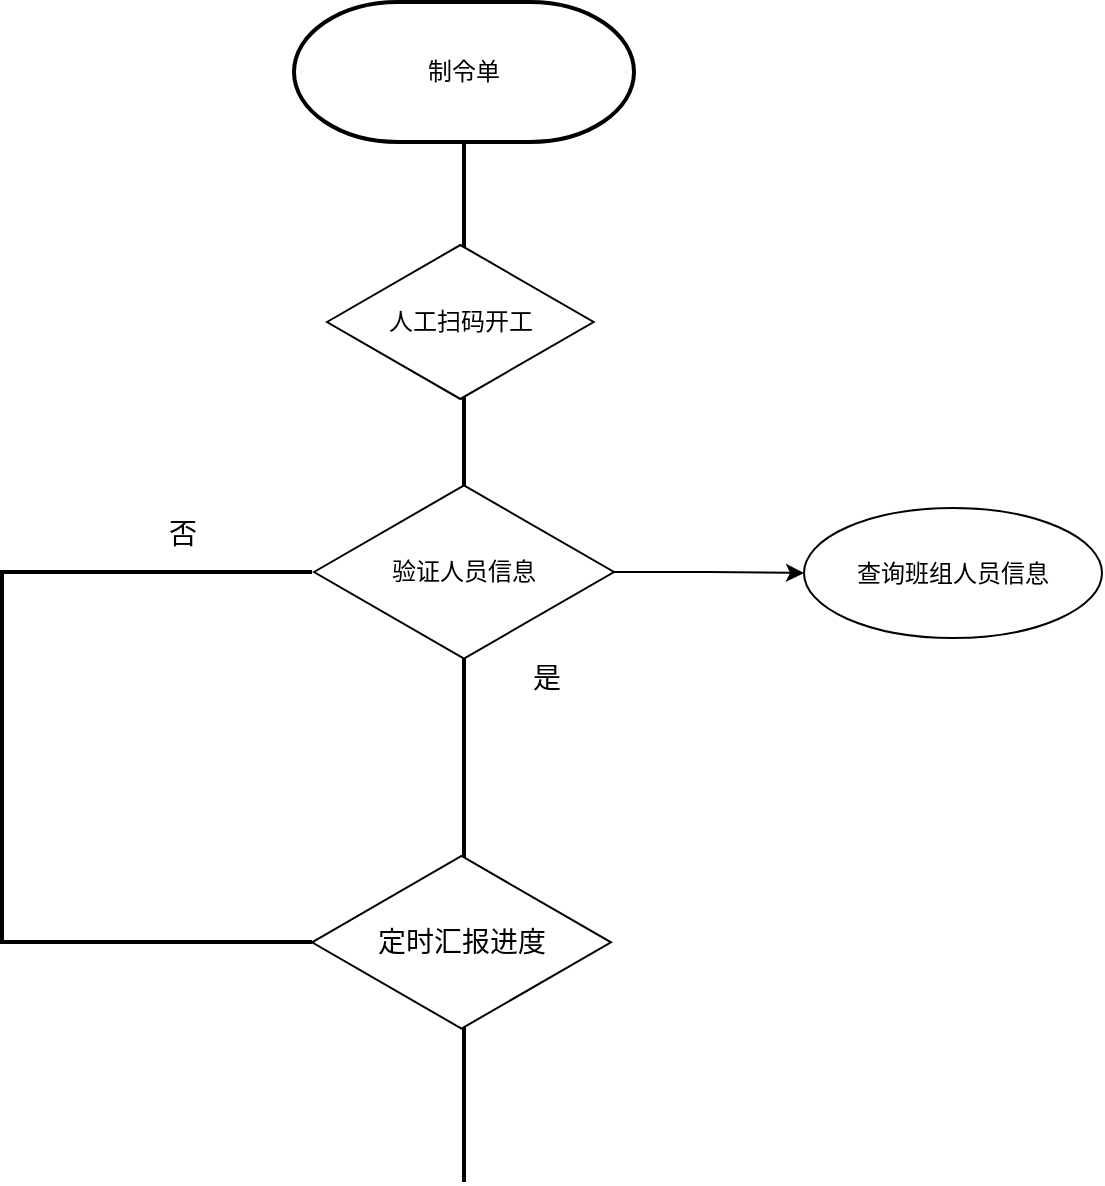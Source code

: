 <mxfile version="20.0.4" type="github">
  <diagram id="-Thg3NojDzIJrcwwlIQT" name="第 1 页">
    <mxGraphModel dx="1673" dy="925" grid="1" gridSize="10" guides="1" tooltips="1" connect="1" arrows="1" fold="1" page="1" pageScale="1" pageWidth="1654" pageHeight="2336" math="0" shadow="0">
      <root>
        <mxCell id="0" />
        <mxCell id="1" parent="0" />
        <mxCell id="zCkPLSWbQm5JxwFreFaJ-27" value="制令单" style="strokeWidth=2;html=1;shape=mxgraph.flowchart.terminator;whiteSpace=wrap;" vertex="1" parent="1">
          <mxGeometry x="636" y="160" width="170" height="70" as="geometry" />
        </mxCell>
        <mxCell id="zCkPLSWbQm5JxwFreFaJ-36" value="" style="line;strokeWidth=2;direction=south;html=1;" vertex="1" parent="1">
          <mxGeometry x="716" y="230" width="10" height="520" as="geometry" />
        </mxCell>
        <mxCell id="zCkPLSWbQm5JxwFreFaJ-31" value="人工扫码开工" style="html=1;whiteSpace=wrap;aspect=fixed;shape=isoRectangle;" vertex="1" parent="1">
          <mxGeometry x="652.5" y="280" width="133.33" height="80" as="geometry" />
        </mxCell>
        <mxCell id="zCkPLSWbQm5JxwFreFaJ-53" value="" style="edgeStyle=orthogonalEdgeStyle;rounded=0;orthogonalLoop=1;jettySize=auto;html=1;fontSize=145;" edge="1" parent="1" source="zCkPLSWbQm5JxwFreFaJ-44" target="zCkPLSWbQm5JxwFreFaJ-52">
          <mxGeometry relative="1" as="geometry" />
        </mxCell>
        <mxCell id="zCkPLSWbQm5JxwFreFaJ-44" value="验证人员信息" style="html=1;whiteSpace=wrap;aspect=fixed;shape=isoRectangle;" vertex="1" parent="1">
          <mxGeometry x="646" y="400" width="150" height="90" as="geometry" />
        </mxCell>
        <mxCell id="zCkPLSWbQm5JxwFreFaJ-48" value="" style="strokeWidth=2;html=1;shape=mxgraph.flowchart.annotation_1;align=left;pointerEvents=1;" vertex="1" parent="1">
          <mxGeometry x="490" y="445" width="155" height="185" as="geometry" />
        </mxCell>
        <mxCell id="zCkPLSWbQm5JxwFreFaJ-50" value="否" style="text;html=1;align=center;verticalAlign=middle;resizable=0;points=[];autosize=1;strokeColor=none;fillColor=none;fontSize=14;" vertex="1" parent="1">
          <mxGeometry x="560" y="411" width="40" height="30" as="geometry" />
        </mxCell>
        <mxCell id="zCkPLSWbQm5JxwFreFaJ-51" value="是" style="text;html=1;align=center;verticalAlign=middle;resizable=0;points=[];autosize=1;strokeColor=none;fillColor=none;fontSize=14;" vertex="1" parent="1">
          <mxGeometry x="742" y="483" width="40" height="30" as="geometry" />
        </mxCell>
        <mxCell id="zCkPLSWbQm5JxwFreFaJ-52" value="查询班组人员信息" style="ellipse;whiteSpace=wrap;html=1;" vertex="1" parent="1">
          <mxGeometry x="891" y="413" width="149" height="65" as="geometry" />
        </mxCell>
        <mxCell id="zCkPLSWbQm5JxwFreFaJ-54" value="&lt;font style=&quot;font-size: 14px;&quot;&gt;定时汇报进度&lt;/font&gt;" style="html=1;whiteSpace=wrap;aspect=fixed;shape=isoRectangle;fontSize=14;" vertex="1" parent="1">
          <mxGeometry x="645" y="585.3" width="149.5" height="89.7" as="geometry" />
        </mxCell>
      </root>
    </mxGraphModel>
  </diagram>
</mxfile>
